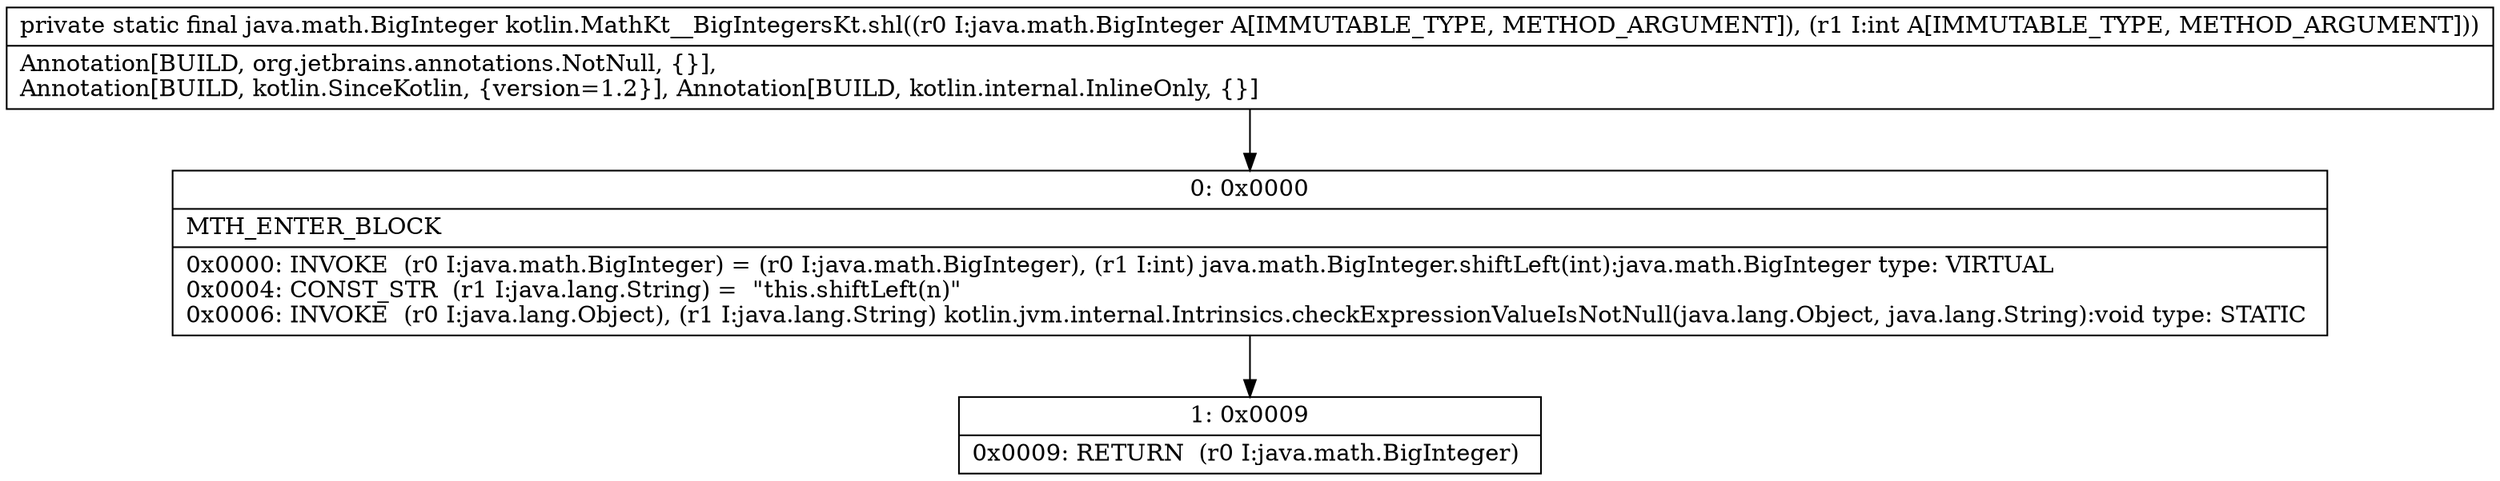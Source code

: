 digraph "CFG forkotlin.MathKt__BigIntegersKt.shl(Ljava\/math\/BigInteger;I)Ljava\/math\/BigInteger;" {
Node_0 [shape=record,label="{0\:\ 0x0000|MTH_ENTER_BLOCK\l|0x0000: INVOKE  (r0 I:java.math.BigInteger) = (r0 I:java.math.BigInteger), (r1 I:int) java.math.BigInteger.shiftLeft(int):java.math.BigInteger type: VIRTUAL \l0x0004: CONST_STR  (r1 I:java.lang.String) =  \"this.shiftLeft(n)\" \l0x0006: INVOKE  (r0 I:java.lang.Object), (r1 I:java.lang.String) kotlin.jvm.internal.Intrinsics.checkExpressionValueIsNotNull(java.lang.Object, java.lang.String):void type: STATIC \l}"];
Node_1 [shape=record,label="{1\:\ 0x0009|0x0009: RETURN  (r0 I:java.math.BigInteger) \l}"];
MethodNode[shape=record,label="{private static final java.math.BigInteger kotlin.MathKt__BigIntegersKt.shl((r0 I:java.math.BigInteger A[IMMUTABLE_TYPE, METHOD_ARGUMENT]), (r1 I:int A[IMMUTABLE_TYPE, METHOD_ARGUMENT]))  | Annotation[BUILD, org.jetbrains.annotations.NotNull, \{\}], \lAnnotation[BUILD, kotlin.SinceKotlin, \{version=1.2\}], Annotation[BUILD, kotlin.internal.InlineOnly, \{\}]\l}"];
MethodNode -> Node_0;
Node_0 -> Node_1;
}

